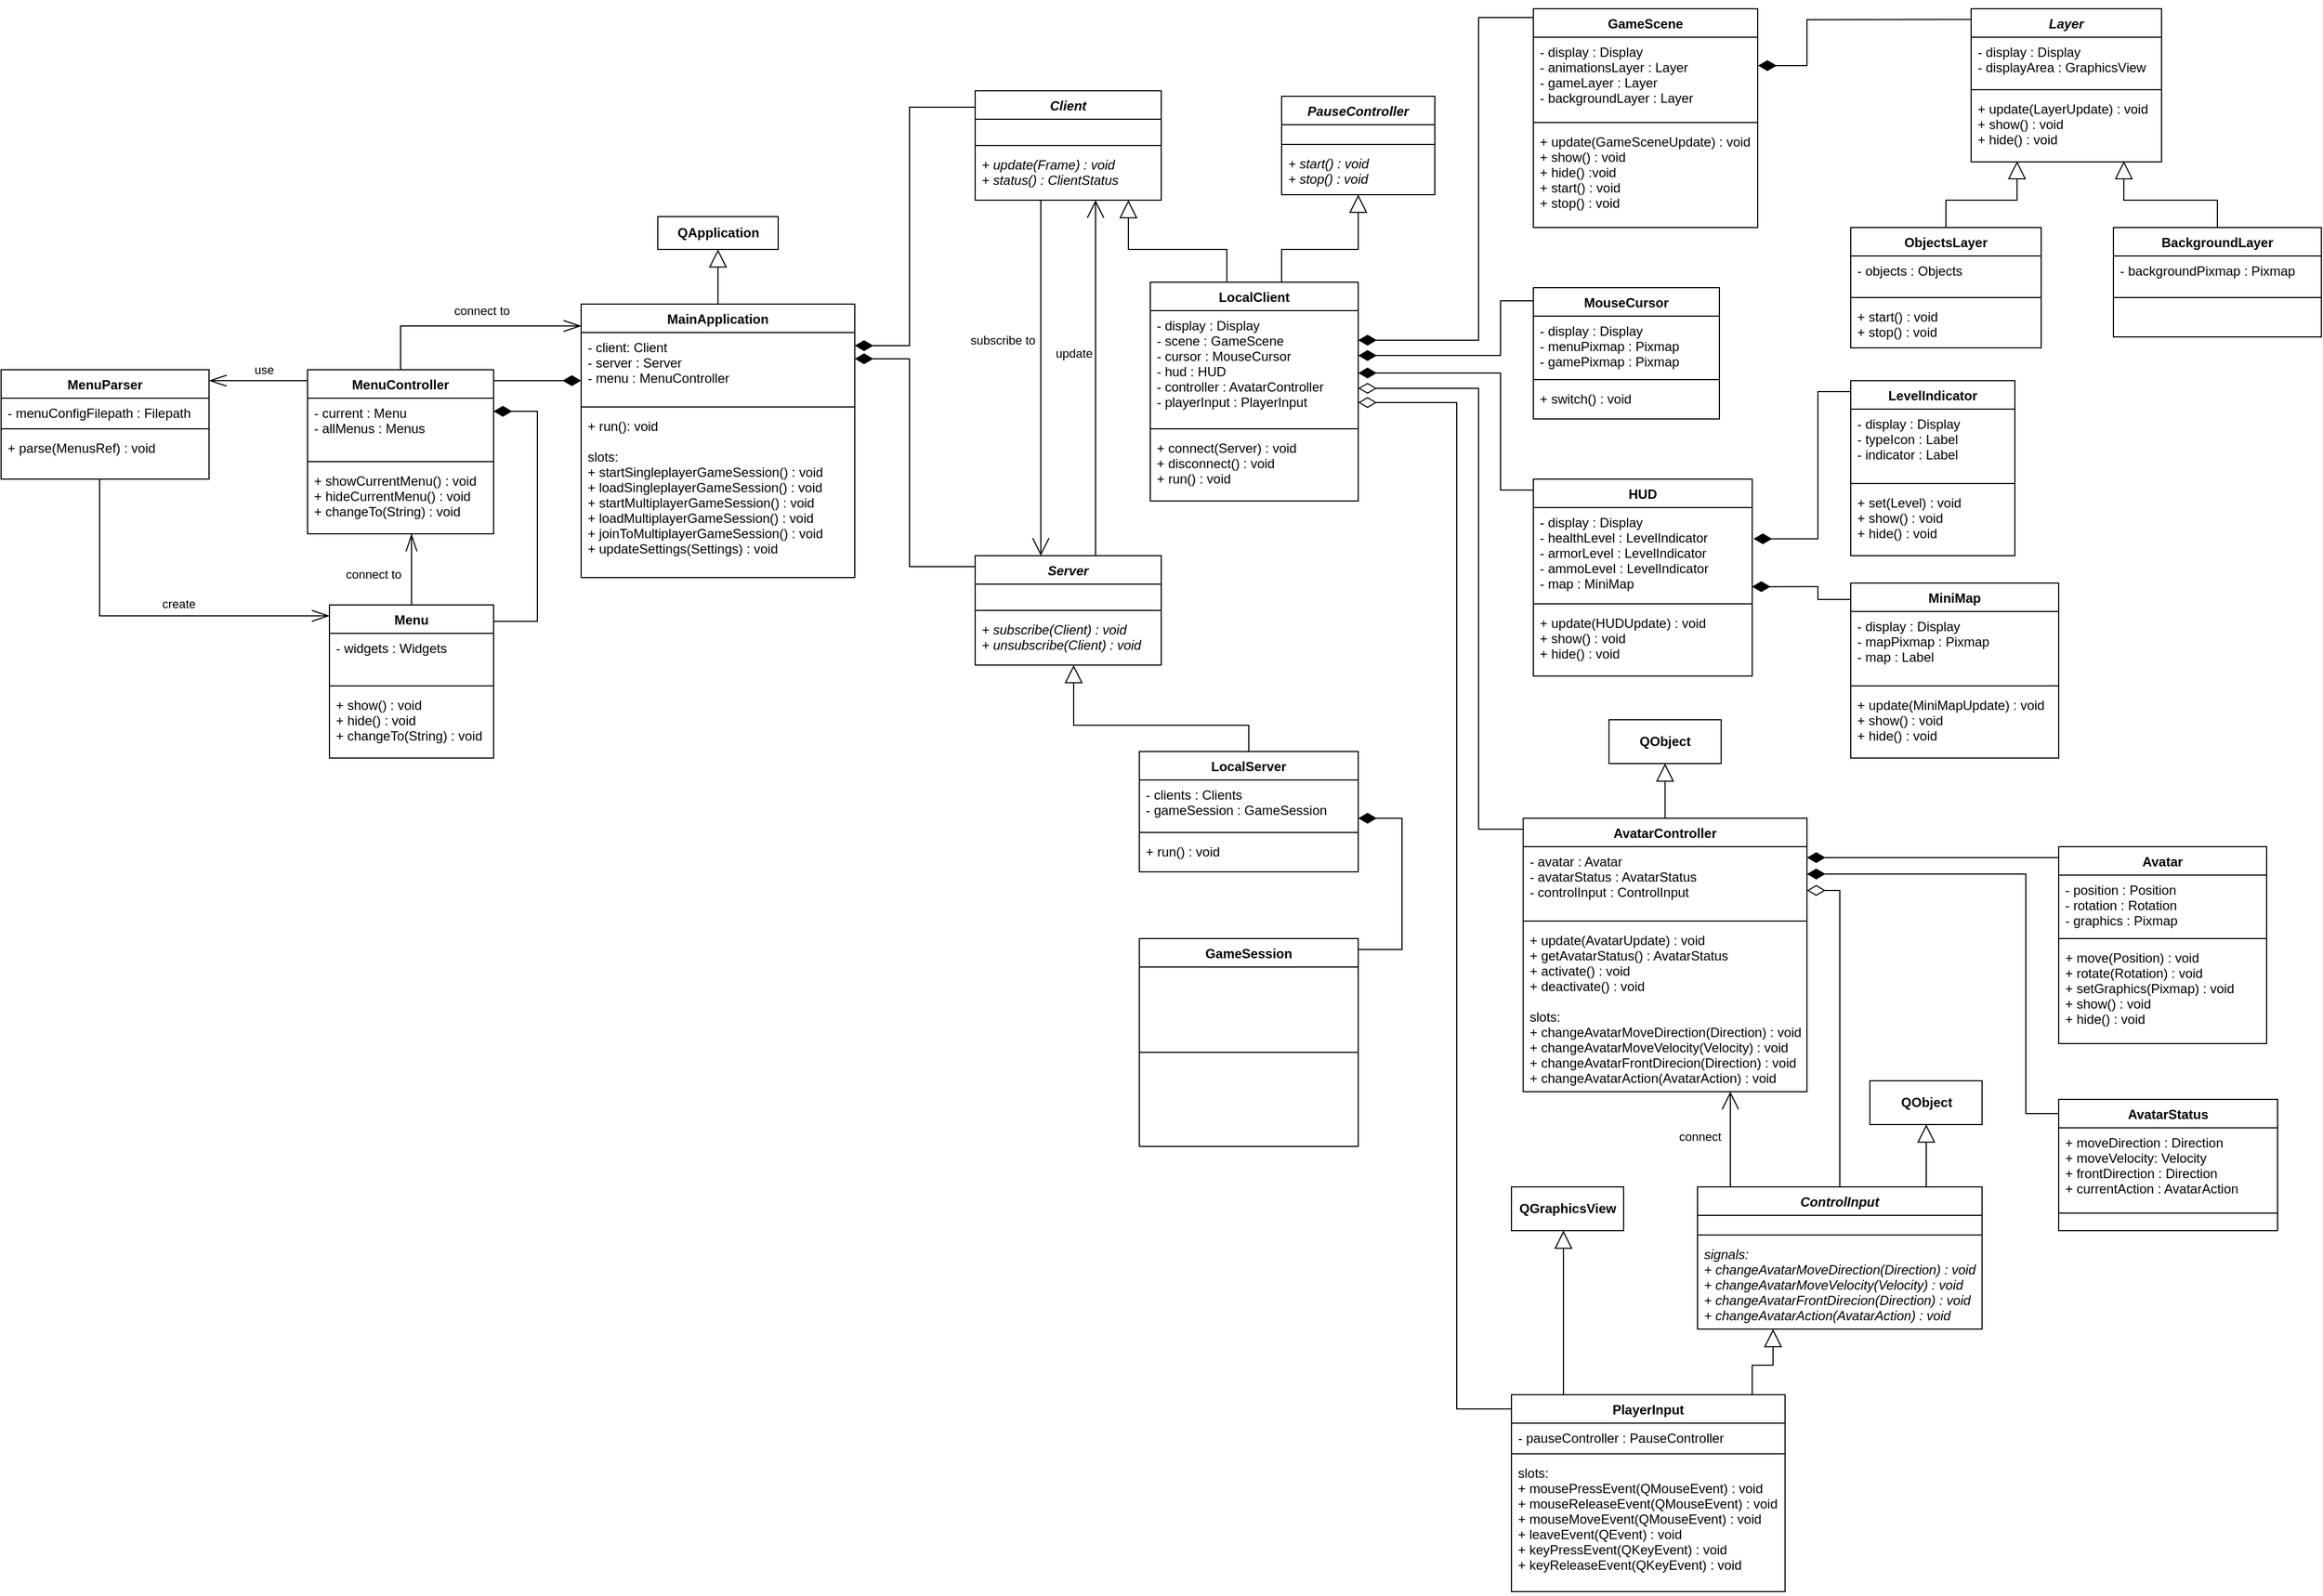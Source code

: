 <mxfile version="18.0.6" type="device"><diagram id="ybjzXieHyn0JRRMIvnlo" name="Strona-1"><mxGraphModel dx="1643" dy="1676" grid="1" gridSize="10" guides="1" tooltips="1" connect="1" arrows="0" fold="1" page="1" pageScale="1" pageWidth="827" pageHeight="1169" math="0" shadow="0"><root><mxCell id="0"/><mxCell id="1" parent="0"/><mxCell id="UTBrPVDNq_zUBes7hR2i-48" style="edgeStyle=orthogonalEdgeStyle;rounded=0;orthogonalLoop=1;jettySize=auto;html=1;endArrow=block;endFill=0;endSize=14;" parent="1" source="UTBrPVDNq_zUBes7hR2i-1" target="UTBrPVDNq_zUBes7hR2i-47" edge="1"><mxGeometry relative="1" as="geometry"/></mxCell><mxCell id="UTBrPVDNq_zUBes7hR2i-1" value="MainApplication" style="swimlane;fontStyle=1;align=center;verticalAlign=top;childLayout=stackLayout;horizontal=1;startSize=26;horizontalStack=0;resizeParent=1;resizeParentMax=0;resizeLast=0;collapsible=1;marginBottom=0;" parent="1" vertex="1"><mxGeometry x="90" y="120" width="250" height="250" as="geometry"/></mxCell><mxCell id="UTBrPVDNq_zUBes7hR2i-2" value="- client: Client&#10;- server : Server&#10;- menu : MenuController" style="text;strokeColor=none;fillColor=none;align=left;verticalAlign=top;spacingLeft=4;spacingRight=4;overflow=hidden;rotatable=0;points=[[0,0.5],[1,0.5]];portConstraint=eastwest;" parent="UTBrPVDNq_zUBes7hR2i-1" vertex="1"><mxGeometry y="26" width="250" height="64" as="geometry"/></mxCell><mxCell id="UTBrPVDNq_zUBes7hR2i-3" value="" style="line;strokeWidth=1;fillColor=none;align=left;verticalAlign=middle;spacingTop=-1;spacingLeft=3;spacingRight=3;rotatable=0;labelPosition=right;points=[];portConstraint=eastwest;" parent="UTBrPVDNq_zUBes7hR2i-1" vertex="1"><mxGeometry y="90" width="250" height="8" as="geometry"/></mxCell><mxCell id="UTBrPVDNq_zUBes7hR2i-4" value="+ run(): void&#10;&#10;slots:&#10;+ startSingleplayerGameSession() : void&#10;+ loadSingleplayerGameSession() : void&#10;+ startMultiplayerGameSession() : void&#10;+ loadMultiplayerGameSession() : void&#10;+ joinToMultiplayerGameSession() : void&#10;+ updateSettings(Settings) : void" style="text;strokeColor=none;fillColor=none;align=left;verticalAlign=top;spacingLeft=4;spacingRight=4;overflow=hidden;rotatable=0;points=[[0,0.5],[1,0.5]];portConstraint=eastwest;" parent="UTBrPVDNq_zUBes7hR2i-1" vertex="1"><mxGeometry y="98" width="250" height="152" as="geometry"/></mxCell><mxCell id="rLUBzJlDn_tjM5czwzCR-1" style="edgeStyle=orthogonalEdgeStyle;rounded=0;orthogonalLoop=1;jettySize=auto;html=1;endArrow=open;endFill=0;endSize=14;" parent="1" source="G27WGiiaCzAnjPOhc22A-13" target="in2eyDOJDBMRCDKq5YES-4" edge="1"><mxGeometry relative="1" as="geometry"><Array as="points"><mxPoint x="510" y="100"/><mxPoint x="510" y="100"/></Array></mxGeometry></mxCell><mxCell id="rLUBzJlDn_tjM5czwzCR-2" value="subscribe to" style="edgeLabel;html=1;align=center;verticalAlign=middle;resizable=0;points=[];" parent="rLUBzJlDn_tjM5czwzCR-1" vertex="1" connectable="0"><mxGeometry x="-0.233" y="-1" relative="1" as="geometry"><mxPoint x="-34" y="3" as="offset"/></mxGeometry></mxCell><mxCell id="5MO2-bn_FhInQiJJIIUL-11" style="edgeStyle=orthogonalEdgeStyle;rounded=0;orthogonalLoop=1;jettySize=auto;html=1;endArrow=block;endFill=0;endSize=14;" parent="1" source="UTBrPVDNq_zUBes7hR2i-5" target="5MO2-bn_FhInQiJJIIUL-12" edge="1"><mxGeometry relative="1" as="geometry"><mxPoint x="715.029" y="60" as="targetPoint"/><Array as="points"><mxPoint x="730" y="70"/><mxPoint x="800" y="70"/></Array></mxGeometry></mxCell><mxCell id="UTBrPVDNq_zUBes7hR2i-5" value="LocalClient" style="swimlane;fontStyle=1;align=center;verticalAlign=top;childLayout=stackLayout;horizontal=1;startSize=26;horizontalStack=0;resizeParent=1;resizeParentMax=0;resizeLast=0;collapsible=1;marginBottom=0;" parent="1" vertex="1"><mxGeometry x="610" y="100" width="190" height="200" as="geometry"/></mxCell><mxCell id="UTBrPVDNq_zUBes7hR2i-6" value="- display : Display&#10;- scene : GameScene&#10;- cursor : MouseCursor&#10;- hud : HUD&#10;- controller : AvatarController&#10;- playerInput : PlayerInput&#10;" style="text;strokeColor=none;fillColor=none;align=left;verticalAlign=top;spacingLeft=4;spacingRight=4;overflow=hidden;rotatable=0;points=[[0,0.5],[1,0.5]];portConstraint=eastwest;" parent="UTBrPVDNq_zUBes7hR2i-5" vertex="1"><mxGeometry y="26" width="190" height="104" as="geometry"/></mxCell><mxCell id="UTBrPVDNq_zUBes7hR2i-7" value="" style="line;strokeWidth=1;fillColor=none;align=left;verticalAlign=middle;spacingTop=-1;spacingLeft=3;spacingRight=3;rotatable=0;labelPosition=right;points=[];portConstraint=eastwest;" parent="UTBrPVDNq_zUBes7hR2i-5" vertex="1"><mxGeometry y="130" width="190" height="8" as="geometry"/></mxCell><mxCell id="UTBrPVDNq_zUBes7hR2i-8" value="+ connect(Server) : void&#10;+ disconnect() : void&#10;+ run() : void" style="text;strokeColor=none;fillColor=none;align=left;verticalAlign=top;spacingLeft=4;spacingRight=4;overflow=hidden;rotatable=0;points=[[0,0.5],[1,0.5]];portConstraint=eastwest;" parent="UTBrPVDNq_zUBes7hR2i-5" vertex="1"><mxGeometry y="138" width="190" height="62" as="geometry"/></mxCell><mxCell id="UTBrPVDNq_zUBes7hR2i-9" style="edgeStyle=orthogonalEdgeStyle;rounded=0;orthogonalLoop=1;jettySize=auto;html=1;entryX=1;entryY=0.188;entryDx=0;entryDy=0;entryPerimeter=0;endArrow=diamondThin;endFill=1;endSize=14;" parent="1" source="G27WGiiaCzAnjPOhc22A-13" target="UTBrPVDNq_zUBes7hR2i-2" edge="1"><mxGeometry relative="1" as="geometry"><Array as="points"><mxPoint x="390" y="-60"/><mxPoint x="390" y="158"/></Array></mxGeometry></mxCell><mxCell id="UTBrPVDNq_zUBes7hR2i-14" style="edgeStyle=orthogonalEdgeStyle;rounded=0;orthogonalLoop=1;jettySize=auto;html=1;endArrow=diamondThin;endFill=1;endSize=14;" parent="1" source="UTBrPVDNq_zUBes7hR2i-10" target="UTBrPVDNq_zUBes7hR2i-2" edge="1"><mxGeometry relative="1" as="geometry"><Array as="points"><mxPoint x="20" y="190"/><mxPoint x="20" y="190"/></Array></mxGeometry></mxCell><mxCell id="UTBrPVDNq_zUBes7hR2i-49" style="edgeStyle=orthogonalEdgeStyle;rounded=0;orthogonalLoop=1;jettySize=auto;html=1;endArrow=openThin;endFill=0;endSize=14;" parent="1" source="UTBrPVDNq_zUBes7hR2i-10" target="UTBrPVDNq_zUBes7hR2i-1" edge="1"><mxGeometry relative="1" as="geometry"><Array as="points"><mxPoint x="-75" y="140"/></Array></mxGeometry></mxCell><mxCell id="UTBrPVDNq_zUBes7hR2i-50" value="connect to" style="edgeLabel;html=1;align=center;verticalAlign=middle;resizable=0;points=[];" parent="UTBrPVDNq_zUBes7hR2i-49" vertex="1" connectable="0"><mxGeometry x="0.108" y="-1" relative="1" as="geometry"><mxPoint y="-15" as="offset"/></mxGeometry></mxCell><mxCell id="UTBrPVDNq_zUBes7hR2i-10" value="MenuController" style="swimlane;fontStyle=1;align=center;verticalAlign=top;childLayout=stackLayout;horizontal=1;startSize=26;horizontalStack=0;resizeParent=1;resizeParentMax=0;resizeLast=0;collapsible=1;marginBottom=0;" parent="1" vertex="1"><mxGeometry x="-160" y="180" width="170" height="150" as="geometry"/></mxCell><mxCell id="UTBrPVDNq_zUBes7hR2i-11" value="- current : Menu&#10;- allMenus : Menus" style="text;strokeColor=none;fillColor=none;align=left;verticalAlign=top;spacingLeft=4;spacingRight=4;overflow=hidden;rotatable=0;points=[[0,0.5],[1,0.5]];portConstraint=eastwest;" parent="UTBrPVDNq_zUBes7hR2i-10" vertex="1"><mxGeometry y="26" width="170" height="54" as="geometry"/></mxCell><mxCell id="UTBrPVDNq_zUBes7hR2i-12" value="" style="line;strokeWidth=1;fillColor=none;align=left;verticalAlign=middle;spacingTop=-1;spacingLeft=3;spacingRight=3;rotatable=0;labelPosition=right;points=[];portConstraint=eastwest;" parent="UTBrPVDNq_zUBes7hR2i-10" vertex="1"><mxGeometry y="80" width="170" height="8" as="geometry"/></mxCell><mxCell id="UTBrPVDNq_zUBes7hR2i-13" value="+ showCurrentMenu() : void&#10;+ hideCurrentMenu() : void&#10;+ changeTo(String) : void" style="text;strokeColor=none;fillColor=none;align=left;verticalAlign=top;spacingLeft=4;spacingRight=4;overflow=hidden;rotatable=0;points=[[0,0.5],[1,0.5]];portConstraint=eastwest;" parent="UTBrPVDNq_zUBes7hR2i-10" vertex="1"><mxGeometry y="88" width="170" height="62" as="geometry"/></mxCell><mxCell id="UTBrPVDNq_zUBes7hR2i-20" style="edgeStyle=orthogonalEdgeStyle;rounded=0;orthogonalLoop=1;jettySize=auto;html=1;entryX=1;entryY=0.222;entryDx=0;entryDy=0;entryPerimeter=0;endArrow=diamondThin;endFill=1;endSize=14;" parent="1" source="UTBrPVDNq_zUBes7hR2i-15" target="UTBrPVDNq_zUBes7hR2i-11" edge="1"><mxGeometry relative="1" as="geometry"><Array as="points"><mxPoint x="50" y="410"/><mxPoint x="50" y="218"/></Array></mxGeometry></mxCell><mxCell id="UTBrPVDNq_zUBes7hR2i-51" style="edgeStyle=orthogonalEdgeStyle;rounded=0;orthogonalLoop=1;jettySize=auto;html=1;endArrow=openThin;endFill=0;endSize=14;" parent="1" source="UTBrPVDNq_zUBes7hR2i-15" target="UTBrPVDNq_zUBes7hR2i-10" edge="1"><mxGeometry relative="1" as="geometry"><Array as="points"><mxPoint x="-65" y="360"/><mxPoint x="-65" y="360"/></Array></mxGeometry></mxCell><mxCell id="UTBrPVDNq_zUBes7hR2i-52" value="connect to" style="edgeLabel;html=1;align=center;verticalAlign=middle;resizable=0;points=[];" parent="UTBrPVDNq_zUBes7hR2i-51" vertex="1" connectable="0"><mxGeometry x="-0.211" y="-1" relative="1" as="geometry"><mxPoint x="-36" y="-3" as="offset"/></mxGeometry></mxCell><mxCell id="UTBrPVDNq_zUBes7hR2i-15" value="Menu" style="swimlane;fontStyle=1;align=center;verticalAlign=top;childLayout=stackLayout;horizontal=1;startSize=26;horizontalStack=0;resizeParent=1;resizeParentMax=0;resizeLast=0;collapsible=1;marginBottom=0;" parent="1" vertex="1"><mxGeometry x="-140" y="395" width="150" height="140" as="geometry"/></mxCell><mxCell id="UTBrPVDNq_zUBes7hR2i-16" value="- widgets : Widgets" style="text;strokeColor=none;fillColor=none;align=left;verticalAlign=top;spacingLeft=4;spacingRight=4;overflow=hidden;rotatable=0;points=[[0,0.5],[1,0.5]];portConstraint=eastwest;" parent="UTBrPVDNq_zUBes7hR2i-15" vertex="1"><mxGeometry y="26" width="150" height="44" as="geometry"/></mxCell><mxCell id="UTBrPVDNq_zUBes7hR2i-17" value="" style="line;strokeWidth=1;fillColor=none;align=left;verticalAlign=middle;spacingTop=-1;spacingLeft=3;spacingRight=3;rotatable=0;labelPosition=right;points=[];portConstraint=eastwest;" parent="UTBrPVDNq_zUBes7hR2i-15" vertex="1"><mxGeometry y="70" width="150" height="8" as="geometry"/></mxCell><mxCell id="UTBrPVDNq_zUBes7hR2i-18" value="+ show() : void&#10;+ hide() : void&#10;+ changeTo(String) : void" style="text;strokeColor=none;fillColor=none;align=left;verticalAlign=top;spacingLeft=4;spacingRight=4;overflow=hidden;rotatable=0;points=[[0,0.5],[1,0.5]];portConstraint=eastwest;" parent="UTBrPVDNq_zUBes7hR2i-15" vertex="1"><mxGeometry y="78" width="150" height="62" as="geometry"/></mxCell><mxCell id="UTBrPVDNq_zUBes7hR2i-25" style="edgeStyle=orthogonalEdgeStyle;rounded=0;orthogonalLoop=1;jettySize=auto;html=1;endArrow=diamondThin;endFill=1;endSize=14;" parent="1" source="in2eyDOJDBMRCDKq5YES-4" target="UTBrPVDNq_zUBes7hR2i-2" edge="1"><mxGeometry relative="1" as="geometry"><Array as="points"><mxPoint x="390" y="360"/><mxPoint x="390" y="170"/></Array></mxGeometry></mxCell><mxCell id="rLUBzJlDn_tjM5czwzCR-3" value="update" style="edgeStyle=orthogonalEdgeStyle;rounded=0;orthogonalLoop=1;jettySize=auto;html=1;endArrow=open;endFill=0;endSize=14;" parent="1" source="in2eyDOJDBMRCDKq5YES-4" target="G27WGiiaCzAnjPOhc22A-13" edge="1"><mxGeometry x="0.143" y="20" relative="1" as="geometry"><Array as="points"><mxPoint x="560" y="220"/><mxPoint x="560" y="220"/></Array><mxPoint as="offset"/></mxGeometry></mxCell><mxCell id="UTBrPVDNq_zUBes7hR2i-21" value="LocalServer" style="swimlane;fontStyle=1;align=center;verticalAlign=top;childLayout=stackLayout;horizontal=1;startSize=26;horizontalStack=0;resizeParent=1;resizeParentMax=0;resizeLast=0;collapsible=1;marginBottom=0;" parent="1" vertex="1"><mxGeometry x="600" y="529" width="200" height="110" as="geometry"/></mxCell><mxCell id="UTBrPVDNq_zUBes7hR2i-22" value="- clients : Clients&#10;- gameSession : GameSession" style="text;strokeColor=none;fillColor=none;align=left;verticalAlign=top;spacingLeft=4;spacingRight=4;overflow=hidden;rotatable=0;points=[[0,0.5],[1,0.5]];portConstraint=eastwest;" parent="UTBrPVDNq_zUBes7hR2i-21" vertex="1"><mxGeometry y="26" width="200" height="44" as="geometry"/></mxCell><mxCell id="UTBrPVDNq_zUBes7hR2i-23" value="" style="line;strokeWidth=1;fillColor=none;align=left;verticalAlign=middle;spacingTop=-1;spacingLeft=3;spacingRight=3;rotatable=0;labelPosition=right;points=[];portConstraint=eastwest;" parent="UTBrPVDNq_zUBes7hR2i-21" vertex="1"><mxGeometry y="70" width="200" height="8" as="geometry"/></mxCell><mxCell id="UTBrPVDNq_zUBes7hR2i-24" value="+ run() : void" style="text;strokeColor=none;fillColor=none;align=left;verticalAlign=top;spacingLeft=4;spacingRight=4;overflow=hidden;rotatable=0;points=[[0,0.5],[1,0.5]];portConstraint=eastwest;" parent="UTBrPVDNq_zUBes7hR2i-21" vertex="1"><mxGeometry y="78" width="200" height="32" as="geometry"/></mxCell><mxCell id="UTBrPVDNq_zUBes7hR2i-43" style="edgeStyle=orthogonalEdgeStyle;rounded=0;orthogonalLoop=1;jettySize=auto;html=1;endArrow=diamondThin;endFill=1;endSize=14;" parent="1" edge="1" source="UTBrPVDNq_zUBes7hR2i-26"><mxGeometry relative="1" as="geometry"><Array as="points"><mxPoint x="910" y="-142"/><mxPoint x="910" y="153"/></Array><mxPoint x="900" y="-142.002" as="sourcePoint"/><mxPoint x="800" y="152.98" as="targetPoint"/></mxGeometry></mxCell><mxCell id="UTBrPVDNq_zUBes7hR2i-26" value="GameScene" style="swimlane;fontStyle=1;align=center;verticalAlign=top;childLayout=stackLayout;horizontal=1;startSize=26;horizontalStack=0;resizeParent=1;resizeParentMax=0;resizeLast=0;collapsible=1;marginBottom=0;" parent="1" vertex="1"><mxGeometry x="960" y="-150" width="205" height="200" as="geometry"/></mxCell><mxCell id="UTBrPVDNq_zUBes7hR2i-27" value="- display : Display&#10;- animationsLayer : Layer&#10;- gameLayer : Layer&#10;- backgroundLayer : Layer&#10;" style="text;strokeColor=none;fillColor=none;align=left;verticalAlign=top;spacingLeft=4;spacingRight=4;overflow=hidden;rotatable=0;points=[[0,0.5],[1,0.5]];portConstraint=eastwest;" parent="UTBrPVDNq_zUBes7hR2i-26" vertex="1"><mxGeometry y="26" width="205" height="74" as="geometry"/></mxCell><mxCell id="UTBrPVDNq_zUBes7hR2i-28" value="" style="line;strokeWidth=1;fillColor=none;align=left;verticalAlign=middle;spacingTop=-1;spacingLeft=3;spacingRight=3;rotatable=0;labelPosition=right;points=[];portConstraint=eastwest;" parent="UTBrPVDNq_zUBes7hR2i-26" vertex="1"><mxGeometry y="100" width="205" height="8" as="geometry"/></mxCell><mxCell id="UTBrPVDNq_zUBes7hR2i-29" value="+ update(GameSceneUpdate) : void&#10;+ show() : void&#10;+ hide() :void&#10;+ start() : void&#10;+ stop() : void&#10;" style="text;strokeColor=none;fillColor=none;align=left;verticalAlign=top;spacingLeft=4;spacingRight=4;overflow=hidden;rotatable=0;points=[[0,0.5],[1,0.5]];portConstraint=eastwest;" parent="UTBrPVDNq_zUBes7hR2i-26" vertex="1"><mxGeometry y="108" width="205" height="92" as="geometry"/></mxCell><mxCell id="UTBrPVDNq_zUBes7hR2i-44" style="edgeStyle=orthogonalEdgeStyle;rounded=0;orthogonalLoop=1;jettySize=auto;html=1;endArrow=diamondThin;endFill=1;endSize=14;" parent="1" edge="1" source="VLuqZ6IwxMBX5vIu2LNy-3"><mxGeometry relative="1" as="geometry"><Array as="points"><mxPoint x="930" y="117"/><mxPoint x="930" y="167"/></Array><mxPoint x="900" y="116.998" as="sourcePoint"/><mxPoint x="800" y="166.998" as="targetPoint"/></mxGeometry></mxCell><mxCell id="UTBrPVDNq_zUBes7hR2i-45" style="edgeStyle=orthogonalEdgeStyle;rounded=0;orthogonalLoop=1;jettySize=auto;html=1;endArrow=diamondThin;endFill=1;endSize=14;" parent="1" source="UTBrPVDNq_zUBes7hR2i-34" target="UTBrPVDNq_zUBes7hR2i-6" edge="1"><mxGeometry relative="1" as="geometry"><Array as="points"><mxPoint x="930" y="290"/><mxPoint x="930" y="183"/></Array></mxGeometry></mxCell><mxCell id="UTBrPVDNq_zUBes7hR2i-34" value="HUD" style="swimlane;fontStyle=1;align=center;verticalAlign=top;childLayout=stackLayout;horizontal=1;startSize=26;horizontalStack=0;resizeParent=1;resizeParentMax=0;resizeLast=0;collapsible=1;marginBottom=0;" parent="1" vertex="1"><mxGeometry x="960" y="280" width="200" height="180" as="geometry"/></mxCell><mxCell id="UTBrPVDNq_zUBes7hR2i-35" value="- display : Display&#10;- healthLevel : LevelIndicator&#10;- armorLevel : LevelIndicator&#10;- ammoLevel : LevelIndicator&#10;- map : MiniMap " style="text;strokeColor=none;fillColor=none;align=left;verticalAlign=top;spacingLeft=4;spacingRight=4;overflow=hidden;rotatable=0;points=[[0,0.5],[1,0.5]];portConstraint=eastwest;" parent="UTBrPVDNq_zUBes7hR2i-34" vertex="1"><mxGeometry y="26" width="200" height="84" as="geometry"/></mxCell><mxCell id="UTBrPVDNq_zUBes7hR2i-36" value="" style="line;strokeWidth=1;fillColor=none;align=left;verticalAlign=middle;spacingTop=-1;spacingLeft=3;spacingRight=3;rotatable=0;labelPosition=right;points=[];portConstraint=eastwest;" parent="UTBrPVDNq_zUBes7hR2i-34" vertex="1"><mxGeometry y="110" width="200" height="8" as="geometry"/></mxCell><mxCell id="UTBrPVDNq_zUBes7hR2i-37" value="+ update(HUDUpdate) : void&#10;+ show() : void&#10;+ hide() : void" style="text;strokeColor=none;fillColor=none;align=left;verticalAlign=top;spacingLeft=4;spacingRight=4;overflow=hidden;rotatable=0;points=[[0,0.5],[1,0.5]];portConstraint=eastwest;" parent="UTBrPVDNq_zUBes7hR2i-34" vertex="1"><mxGeometry y="118" width="200" height="62" as="geometry"/></mxCell><mxCell id="UTBrPVDNq_zUBes7hR2i-46" style="edgeStyle=orthogonalEdgeStyle;rounded=0;orthogonalLoop=1;jettySize=auto;html=1;endArrow=diamondThin;endFill=0;endSize=14;" parent="1" source="UTBrPVDNq_zUBes7hR2i-38" target="UTBrPVDNq_zUBes7hR2i-6" edge="1"><mxGeometry relative="1" as="geometry"><mxPoint x="799" y="195.998" as="targetPoint"/><Array as="points"><mxPoint x="910" y="600"/><mxPoint x="910" y="197"/></Array><mxPoint x="899" y="575.998" as="sourcePoint"/></mxGeometry></mxCell><mxCell id="5MO2-bn_FhInQiJJIIUL-2" style="edgeStyle=orthogonalEdgeStyle;rounded=0;orthogonalLoop=1;jettySize=auto;html=1;endSize=14;endArrow=block;endFill=0;" parent="1" source="UTBrPVDNq_zUBes7hR2i-38" target="5MO2-bn_FhInQiJJIIUL-1" edge="1"><mxGeometry relative="1" as="geometry"/></mxCell><mxCell id="UTBrPVDNq_zUBes7hR2i-38" value="AvatarController" style="swimlane;fontStyle=1;align=center;verticalAlign=top;childLayout=stackLayout;horizontal=1;startSize=26;horizontalStack=0;resizeParent=1;resizeParentMax=0;resizeLast=0;collapsible=1;marginBottom=0;" parent="1" vertex="1"><mxGeometry x="950.73" y="590" width="259.27" height="250" as="geometry"/></mxCell><mxCell id="UTBrPVDNq_zUBes7hR2i-39" value="- avatar : Avatar&#10;- avatarStatus : AvatarStatus&#10;- controlInput : ControlInput&#10;" style="text;strokeColor=none;fillColor=none;align=left;verticalAlign=top;spacingLeft=4;spacingRight=4;overflow=hidden;rotatable=0;points=[[0,0.5],[1,0.5]];portConstraint=eastwest;" parent="UTBrPVDNq_zUBes7hR2i-38" vertex="1"><mxGeometry y="26" width="259.27" height="64" as="geometry"/></mxCell><mxCell id="UTBrPVDNq_zUBes7hR2i-40" value="" style="line;strokeWidth=1;fillColor=none;align=left;verticalAlign=middle;spacingTop=-1;spacingLeft=3;spacingRight=3;rotatable=0;labelPosition=right;points=[];portConstraint=eastwest;" parent="UTBrPVDNq_zUBes7hR2i-38" vertex="1"><mxGeometry y="90" width="259.27" height="8" as="geometry"/></mxCell><mxCell id="UTBrPVDNq_zUBes7hR2i-41" value="+ update(AvatarUpdate) : void&#10;+ getAvatarStatus() : AvatarStatus&#10;+ activate() : void&#10;+ deactivate() : void&#10;&#10;slots:&#10;+ changeAvatarMoveDirection(Direction) : void&#10;+ changeAvatarMoveVelocity(Velocity) : void&#10;+ changeAvatarFrontDirecion(Direction) : void&#10;+ changeAvatarAction(AvatarAction) : void" style="text;strokeColor=none;fillColor=none;align=left;verticalAlign=top;spacingLeft=4;spacingRight=4;overflow=hidden;rotatable=0;points=[[0,0.5],[1,0.5]];portConstraint=eastwest;" parent="UTBrPVDNq_zUBes7hR2i-38" vertex="1"><mxGeometry y="98" width="259.27" height="152" as="geometry"/></mxCell><mxCell id="UTBrPVDNq_zUBes7hR2i-47" value="&lt;b&gt;QApplication&lt;/b&gt;" style="html=1;" parent="1" vertex="1"><mxGeometry x="160" y="40" width="110" height="30" as="geometry"/></mxCell><mxCell id="VLuqZ6IwxMBX5vIu2LNy-3" value="MouseCursor" style="swimlane;fontStyle=1;align=center;verticalAlign=top;childLayout=stackLayout;horizontal=1;startSize=26;horizontalStack=0;resizeParent=1;resizeParentMax=0;resizeLast=0;collapsible=1;marginBottom=0;" parent="1" vertex="1"><mxGeometry x="960" y="105" width="170" height="120" as="geometry"/></mxCell><mxCell id="VLuqZ6IwxMBX5vIu2LNy-4" value="- display : Display&#10;- menuPixmap : Pixmap&#10;- gamePixmap : Pixmap" style="text;strokeColor=none;fillColor=none;align=left;verticalAlign=top;spacingLeft=4;spacingRight=4;overflow=hidden;rotatable=0;points=[[0,0.5],[1,0.5]];portConstraint=eastwest;" parent="VLuqZ6IwxMBX5vIu2LNy-3" vertex="1"><mxGeometry y="26" width="170" height="54" as="geometry"/></mxCell><mxCell id="VLuqZ6IwxMBX5vIu2LNy-5" value="" style="line;strokeWidth=1;fillColor=none;align=left;verticalAlign=middle;spacingTop=-1;spacingLeft=3;spacingRight=3;rotatable=0;labelPosition=right;points=[];portConstraint=eastwest;" parent="VLuqZ6IwxMBX5vIu2LNy-3" vertex="1"><mxGeometry y="80" width="170" height="8" as="geometry"/></mxCell><mxCell id="VLuqZ6IwxMBX5vIu2LNy-6" value="+ switch() : void" style="text;strokeColor=none;fillColor=none;align=left;verticalAlign=top;spacingLeft=4;spacingRight=4;overflow=hidden;rotatable=0;points=[[0,0.5],[1,0.5]];portConstraint=eastwest;" parent="VLuqZ6IwxMBX5vIu2LNy-3" vertex="1"><mxGeometry y="88" width="170" height="32" as="geometry"/></mxCell><mxCell id="VLuqZ6IwxMBX5vIu2LNy-15" style="edgeStyle=orthogonalEdgeStyle;rounded=0;orthogonalLoop=1;jettySize=auto;html=1;entryX=1.006;entryY=0.34;entryDx=0;entryDy=0;entryPerimeter=0;endArrow=diamondThin;endFill=1;endSize=14;" parent="1" source="VLuqZ6IwxMBX5vIu2LNy-7" target="UTBrPVDNq_zUBes7hR2i-35" edge="1"><mxGeometry relative="1" as="geometry"><Array as="points"><mxPoint x="1220" y="200"/><mxPoint x="1220" y="335"/></Array></mxGeometry></mxCell><mxCell id="VLuqZ6IwxMBX5vIu2LNy-7" value="LevelIndicator" style="swimlane;fontStyle=1;align=center;verticalAlign=top;childLayout=stackLayout;horizontal=1;startSize=26;horizontalStack=0;resizeParent=1;resizeParentMax=0;resizeLast=0;collapsible=1;marginBottom=0;" parent="1" vertex="1"><mxGeometry x="1250" y="190" width="150" height="160" as="geometry"/></mxCell><mxCell id="VLuqZ6IwxMBX5vIu2LNy-8" value="- display : Display&#10;- typeIcon : Label&#10;- indicator : Label" style="text;strokeColor=none;fillColor=none;align=left;verticalAlign=top;spacingLeft=4;spacingRight=4;overflow=hidden;rotatable=0;points=[[0,0.5],[1,0.5]];portConstraint=eastwest;" parent="VLuqZ6IwxMBX5vIu2LNy-7" vertex="1"><mxGeometry y="26" width="150" height="64" as="geometry"/></mxCell><mxCell id="VLuqZ6IwxMBX5vIu2LNy-9" value="" style="line;strokeWidth=1;fillColor=none;align=left;verticalAlign=middle;spacingTop=-1;spacingLeft=3;spacingRight=3;rotatable=0;labelPosition=right;points=[];portConstraint=eastwest;" parent="VLuqZ6IwxMBX5vIu2LNy-7" vertex="1"><mxGeometry y="90" width="150" height="8" as="geometry"/></mxCell><mxCell id="VLuqZ6IwxMBX5vIu2LNy-10" value="+ set(Level) : void&#10;+ show() : void&#10;+ hide() : void" style="text;strokeColor=none;fillColor=none;align=left;verticalAlign=top;spacingLeft=4;spacingRight=4;overflow=hidden;rotatable=0;points=[[0,0.5],[1,0.5]];portConstraint=eastwest;" parent="VLuqZ6IwxMBX5vIu2LNy-7" vertex="1"><mxGeometry y="98" width="150" height="62" as="geometry"/></mxCell><mxCell id="VLuqZ6IwxMBX5vIu2LNy-16" style="edgeStyle=orthogonalEdgeStyle;rounded=0;orthogonalLoop=1;jettySize=auto;html=1;entryX=0.999;entryY=0.861;entryDx=0;entryDy=0;entryPerimeter=0;endArrow=diamondThin;endFill=1;endSize=14;" parent="1" source="VLuqZ6IwxMBX5vIu2LNy-11" target="UTBrPVDNq_zUBes7hR2i-35" edge="1"><mxGeometry relative="1" as="geometry"><Array as="points"><mxPoint x="1220" y="390"/><mxPoint x="1220" y="378"/></Array></mxGeometry></mxCell><mxCell id="VLuqZ6IwxMBX5vIu2LNy-11" value="MiniMap" style="swimlane;fontStyle=1;align=center;verticalAlign=top;childLayout=stackLayout;horizontal=1;startSize=26;horizontalStack=0;resizeParent=1;resizeParentMax=0;resizeLast=0;collapsible=1;marginBottom=0;" parent="1" vertex="1"><mxGeometry x="1250" y="375" width="190" height="160" as="geometry"/></mxCell><mxCell id="VLuqZ6IwxMBX5vIu2LNy-12" value="- display : Display&#10;- mapPixmap : Pixmap&#10;- map : Label" style="text;strokeColor=none;fillColor=none;align=left;verticalAlign=top;spacingLeft=4;spacingRight=4;overflow=hidden;rotatable=0;points=[[0,0.5],[1,0.5]];portConstraint=eastwest;" parent="VLuqZ6IwxMBX5vIu2LNy-11" vertex="1"><mxGeometry y="26" width="190" height="64" as="geometry"/></mxCell><mxCell id="VLuqZ6IwxMBX5vIu2LNy-13" value="" style="line;strokeWidth=1;fillColor=none;align=left;verticalAlign=middle;spacingTop=-1;spacingLeft=3;spacingRight=3;rotatable=0;labelPosition=right;points=[];portConstraint=eastwest;" parent="VLuqZ6IwxMBX5vIu2LNy-11" vertex="1"><mxGeometry y="90" width="190" height="8" as="geometry"/></mxCell><mxCell id="VLuqZ6IwxMBX5vIu2LNy-14" value="+ update(MiniMapUpdate) : void&#10;+ show() : void&#10;+ hide() : void" style="text;strokeColor=none;fillColor=none;align=left;verticalAlign=top;spacingLeft=4;spacingRight=4;overflow=hidden;rotatable=0;points=[[0,0.5],[1,0.5]];portConstraint=eastwest;" parent="VLuqZ6IwxMBX5vIu2LNy-11" vertex="1"><mxGeometry y="98" width="190" height="62" as="geometry"/></mxCell><mxCell id="VLuqZ6IwxMBX5vIu2LNy-21" style="edgeStyle=orthogonalEdgeStyle;rounded=0;orthogonalLoop=1;jettySize=auto;html=1;entryX=1.002;entryY=0.351;entryDx=0;entryDy=0;entryPerimeter=0;endArrow=diamondThin;endFill=1;endSize=14;exitX=0.004;exitY=0.069;exitDx=0;exitDy=0;exitPerimeter=0;" parent="1" source="VLuqZ6IwxMBX5vIu2LNy-17" target="UTBrPVDNq_zUBes7hR2i-27" edge="1"><mxGeometry relative="1" as="geometry"><Array as="points"><mxPoint x="1358" y="-140"/><mxPoint x="1210" y="-140"/><mxPoint x="1210" y="-98"/></Array></mxGeometry></mxCell><mxCell id="VLuqZ6IwxMBX5vIu2LNy-17" value="Layer" style="swimlane;fontStyle=3;align=center;verticalAlign=top;childLayout=stackLayout;horizontal=1;startSize=26;horizontalStack=0;resizeParent=1;resizeParentMax=0;resizeLast=0;collapsible=1;marginBottom=0;" parent="1" vertex="1"><mxGeometry x="1360" y="-150" width="174" height="140" as="geometry"/></mxCell><mxCell id="VLuqZ6IwxMBX5vIu2LNy-18" value="- display : Display&#10;- displayArea : GraphicsView&#10;" style="text;strokeColor=none;fillColor=none;align=left;verticalAlign=top;spacingLeft=4;spacingRight=4;overflow=hidden;rotatable=0;points=[[0,0.5],[1,0.5]];portConstraint=eastwest;" parent="VLuqZ6IwxMBX5vIu2LNy-17" vertex="1"><mxGeometry y="26" width="174" height="44" as="geometry"/></mxCell><mxCell id="VLuqZ6IwxMBX5vIu2LNy-19" value="" style="line;strokeWidth=1;fillColor=none;align=left;verticalAlign=middle;spacingTop=-1;spacingLeft=3;spacingRight=3;rotatable=0;labelPosition=right;points=[];portConstraint=eastwest;" parent="VLuqZ6IwxMBX5vIu2LNy-17" vertex="1"><mxGeometry y="70" width="174" height="8" as="geometry"/></mxCell><mxCell id="VLuqZ6IwxMBX5vIu2LNy-20" value="+ update(LayerUpdate) : void&#10;+ show() : void&#10;+ hide() : void" style="text;strokeColor=none;fillColor=none;align=left;verticalAlign=top;spacingLeft=4;spacingRight=4;overflow=hidden;rotatable=0;points=[[0,0.5],[1,0.5]];portConstraint=eastwest;" parent="VLuqZ6IwxMBX5vIu2LNy-17" vertex="1"><mxGeometry y="78" width="174" height="62" as="geometry"/></mxCell><mxCell id="VLuqZ6IwxMBX5vIu2LNy-36" style="edgeStyle=orthogonalEdgeStyle;rounded=0;orthogonalLoop=1;jettySize=auto;html=1;entryX=0.241;entryY=0.989;entryDx=0;entryDy=0;entryPerimeter=0;endArrow=block;endFill=0;endSize=14;" parent="1" source="VLuqZ6IwxMBX5vIu2LNy-26" target="VLuqZ6IwxMBX5vIu2LNy-20" edge="1"><mxGeometry relative="1" as="geometry"/></mxCell><mxCell id="VLuqZ6IwxMBX5vIu2LNy-26" value="ObjectsLayer" style="swimlane;fontStyle=1;align=center;verticalAlign=top;childLayout=stackLayout;horizontal=1;startSize=26;horizontalStack=0;resizeParent=1;resizeParentMax=0;resizeLast=0;collapsible=1;marginBottom=0;" parent="1" vertex="1"><mxGeometry x="1250" y="50" width="174" height="110" as="geometry"/></mxCell><mxCell id="VLuqZ6IwxMBX5vIu2LNy-27" value="- objects : Objects&#10;" style="text;strokeColor=none;fillColor=none;align=left;verticalAlign=top;spacingLeft=4;spacingRight=4;overflow=hidden;rotatable=0;points=[[0,0.5],[1,0.5]];portConstraint=eastwest;" parent="VLuqZ6IwxMBX5vIu2LNy-26" vertex="1"><mxGeometry y="26" width="174" height="34" as="geometry"/></mxCell><mxCell id="VLuqZ6IwxMBX5vIu2LNy-28" value="" style="line;strokeWidth=1;fillColor=none;align=left;verticalAlign=middle;spacingTop=-1;spacingLeft=3;spacingRight=3;rotatable=0;labelPosition=right;points=[];portConstraint=eastwest;" parent="VLuqZ6IwxMBX5vIu2LNy-26" vertex="1"><mxGeometry y="60" width="174" height="8" as="geometry"/></mxCell><mxCell id="VLuqZ6IwxMBX5vIu2LNy-29" value="+ start() : void&#10;+ stop() : void" style="text;strokeColor=none;fillColor=none;align=left;verticalAlign=top;spacingLeft=4;spacingRight=4;overflow=hidden;rotatable=0;points=[[0,0.5],[1,0.5]];portConstraint=eastwest;" parent="VLuqZ6IwxMBX5vIu2LNy-26" vertex="1"><mxGeometry y="68" width="174" height="42" as="geometry"/></mxCell><mxCell id="VLuqZ6IwxMBX5vIu2LNy-37" style="edgeStyle=orthogonalEdgeStyle;rounded=0;orthogonalLoop=1;jettySize=auto;html=1;entryX=0.802;entryY=0.989;entryDx=0;entryDy=0;entryPerimeter=0;endArrow=block;endFill=0;endSize=14;" parent="1" source="VLuqZ6IwxMBX5vIu2LNy-31" target="VLuqZ6IwxMBX5vIu2LNy-20" edge="1"><mxGeometry relative="1" as="geometry"/></mxCell><mxCell id="VLuqZ6IwxMBX5vIu2LNy-31" value="BackgroundLayer" style="swimlane;fontStyle=1;align=center;verticalAlign=top;childLayout=stackLayout;horizontal=1;startSize=26;horizontalStack=0;resizeParent=1;resizeParentMax=0;resizeLast=0;collapsible=1;marginBottom=0;" parent="1" vertex="1"><mxGeometry x="1490" y="50" width="190" height="100" as="geometry"/></mxCell><mxCell id="VLuqZ6IwxMBX5vIu2LNy-32" value="- backgroundPixmap : Pixmap" style="text;strokeColor=none;fillColor=none;align=left;verticalAlign=top;spacingLeft=4;spacingRight=4;overflow=hidden;rotatable=0;points=[[0,0.5],[1,0.5]];portConstraint=eastwest;" parent="VLuqZ6IwxMBX5vIu2LNy-31" vertex="1"><mxGeometry y="26" width="190" height="34" as="geometry"/></mxCell><mxCell id="VLuqZ6IwxMBX5vIu2LNy-33" value="" style="line;strokeWidth=1;fillColor=none;align=left;verticalAlign=middle;spacingTop=-1;spacingLeft=3;spacingRight=3;rotatable=0;labelPosition=right;points=[];portConstraint=eastwest;" parent="VLuqZ6IwxMBX5vIu2LNy-31" vertex="1"><mxGeometry y="60" width="190" height="8" as="geometry"/></mxCell><mxCell id="VLuqZ6IwxMBX5vIu2LNy-34" value="  " style="text;strokeColor=none;fillColor=none;align=left;verticalAlign=top;spacingLeft=4;spacingRight=4;overflow=hidden;rotatable=0;points=[[0,0.5],[1,0.5]];portConstraint=eastwest;" parent="VLuqZ6IwxMBX5vIu2LNy-31" vertex="1"><mxGeometry y="68" width="190" height="32" as="geometry"/></mxCell><mxCell id="5MO2-bn_FhInQiJJIIUL-4" style="edgeStyle=orthogonalEdgeStyle;rounded=0;orthogonalLoop=1;jettySize=auto;html=1;endArrow=block;endFill=0;endSize=14;" parent="1" source="Ci6YaJO2AyVJbJyurlzy-1" target="5MO2-bn_FhInQiJJIIUL-3" edge="1"><mxGeometry relative="1" as="geometry"><Array as="points"><mxPoint x="987.5" y="1007"/><mxPoint x="987.5" y="1007"/></Array></mxGeometry></mxCell><mxCell id="5MO2-bn_FhInQiJJIIUL-8" style="edgeStyle=orthogonalEdgeStyle;rounded=0;orthogonalLoop=1;jettySize=auto;html=1;endArrow=diamondThin;endFill=0;endSize=14;" parent="1" source="Ci6YaJO2AyVJbJyurlzy-1" target="UTBrPVDNq_zUBes7hR2i-6" edge="1"><mxGeometry relative="1" as="geometry"><Array as="points"><mxPoint x="890" y="1130"/><mxPoint x="890" y="210"/></Array></mxGeometry></mxCell><mxCell id="5MO2-bn_FhInQiJJIIUL-22" style="edgeStyle=orthogonalEdgeStyle;rounded=0;orthogonalLoop=1;jettySize=auto;html=1;endArrow=block;endFill=0;endSize=14;" parent="1" source="Ci6YaJO2AyVJbJyurlzy-1" target="5MO2-bn_FhInQiJJIIUL-17" edge="1"><mxGeometry relative="1" as="geometry"><Array as="points"><mxPoint x="1160" y="1090"/><mxPoint x="1179" y="1090"/></Array></mxGeometry></mxCell><mxCell id="Ci6YaJO2AyVJbJyurlzy-1" value="PlayerInput" style="swimlane;fontStyle=1;align=center;verticalAlign=top;childLayout=stackLayout;horizontal=1;startSize=26;horizontalStack=0;resizeParent=1;resizeParentMax=0;resizeLast=0;collapsible=1;marginBottom=0;" parent="1" vertex="1"><mxGeometry x="940" y="1117" width="250" height="180" as="geometry"/></mxCell><mxCell id="Ci6YaJO2AyVJbJyurlzy-2" value="- pauseController : PauseController" style="text;strokeColor=none;fillColor=none;align=left;verticalAlign=top;spacingLeft=4;spacingRight=4;overflow=hidden;rotatable=0;points=[[0,0.5],[1,0.5]];portConstraint=eastwest;" parent="Ci6YaJO2AyVJbJyurlzy-1" vertex="1"><mxGeometry y="26" width="250" height="24" as="geometry"/></mxCell><mxCell id="Ci6YaJO2AyVJbJyurlzy-3" value="" style="line;strokeWidth=1;fillColor=none;align=left;verticalAlign=middle;spacingTop=-1;spacingLeft=3;spacingRight=3;rotatable=0;labelPosition=right;points=[];portConstraint=eastwest;" parent="Ci6YaJO2AyVJbJyurlzy-1" vertex="1"><mxGeometry y="50" width="250" height="8" as="geometry"/></mxCell><mxCell id="Ci6YaJO2AyVJbJyurlzy-4" value="slots:&#10;+ mousePressEvent(QMouseEvent) : void&#10;+ mouseReleaseEvent(QMouseEvent) : void&#10;+ mouseMoveEvent(QMouseEvent) : void&#10;+ leaveEvent(QEvent) : void&#10;+ keyPressEvent(QKeyEvent) : void&#10;+ keyReleaseEvent(QKeyEvent) : void" style="text;strokeColor=none;fillColor=none;align=left;verticalAlign=top;spacingLeft=4;spacingRight=4;overflow=hidden;rotatable=0;points=[[0,0.5],[1,0.5]];portConstraint=eastwest;" parent="Ci6YaJO2AyVJbJyurlzy-1" vertex="1"><mxGeometry y="58" width="250" height="122" as="geometry"/></mxCell><mxCell id="Ci6YaJO2AyVJbJyurlzy-5" style="edgeStyle=orthogonalEdgeStyle;rounded=0;orthogonalLoop=1;jettySize=auto;html=1;endSize=14;endArrow=diamondThin;endFill=0;" parent="1" target="UTBrPVDNq_zUBes7hR2i-39" edge="1"><mxGeometry relative="1" as="geometry"><Array as="points"><mxPoint x="1240" y="933"/><mxPoint x="1240" y="656"/></Array><mxPoint x="1220.282" y="933" as="sourcePoint"/><mxPoint x="1171" y="656" as="targetPoint"/></mxGeometry></mxCell><mxCell id="Ci6YaJO2AyVJbJyurlzy-10" style="edgeStyle=orthogonalEdgeStyle;rounded=0;orthogonalLoop=1;jettySize=auto;html=1;endArrow=diamondThin;endFill=1;endSize=14;" parent="1" source="Ci6YaJO2AyVJbJyurlzy-6" target="UTBrPVDNq_zUBes7hR2i-39" edge="1"><mxGeometry relative="1" as="geometry"><Array as="points"><mxPoint x="1228" y="626"/><mxPoint x="1228" y="626"/></Array><mxPoint x="1312.23" y="776.08" as="sourcePoint"/><mxPoint x="1170.73" y="641.012" as="targetPoint"/></mxGeometry></mxCell><mxCell id="Ci6YaJO2AyVJbJyurlzy-6" value="Avatar" style="swimlane;fontStyle=1;align=center;verticalAlign=top;childLayout=stackLayout;horizontal=1;startSize=26;horizontalStack=0;resizeParent=1;resizeParentMax=0;resizeLast=0;collapsible=1;marginBottom=0;" parent="1" vertex="1"><mxGeometry x="1440" y="616" width="190" height="180" as="geometry"/></mxCell><mxCell id="Ci6YaJO2AyVJbJyurlzy-7" value="- position : Position&#10;- rotation : Rotation&#10;- graphics : Pixmap" style="text;strokeColor=none;fillColor=none;align=left;verticalAlign=top;spacingLeft=4;spacingRight=4;overflow=hidden;rotatable=0;points=[[0,0.5],[1,0.5]];portConstraint=eastwest;" parent="Ci6YaJO2AyVJbJyurlzy-6" vertex="1"><mxGeometry y="26" width="190" height="54" as="geometry"/></mxCell><mxCell id="Ci6YaJO2AyVJbJyurlzy-8" value="" style="line;strokeWidth=1;fillColor=none;align=left;verticalAlign=middle;spacingTop=-1;spacingLeft=3;spacingRight=3;rotatable=0;labelPosition=right;points=[];portConstraint=eastwest;" parent="Ci6YaJO2AyVJbJyurlzy-6" vertex="1"><mxGeometry y="80" width="190" height="8" as="geometry"/></mxCell><mxCell id="Ci6YaJO2AyVJbJyurlzy-9" value="+ move(Position) : void&#10;+ rotate(Rotation) : void&#10;+ setGraphics(Pixmap) : void&#10;+ show() : void&#10;+ hide() : void" style="text;strokeColor=none;fillColor=none;align=left;verticalAlign=top;spacingLeft=4;spacingRight=4;overflow=hidden;rotatable=0;points=[[0,0.5],[1,0.5]];portConstraint=eastwest;" parent="Ci6YaJO2AyVJbJyurlzy-6" vertex="1"><mxGeometry y="88" width="190" height="92" as="geometry"/></mxCell><mxCell id="5MO2-bn_FhInQiJJIIUL-1" value="QObject" style="html=1;fontStyle=1" parent="1" vertex="1"><mxGeometry x="1029.12" y="500" width="102.5" height="40" as="geometry"/></mxCell><mxCell id="5MO2-bn_FhInQiJJIIUL-3" value="QGraphicsView" style="html=1;fontStyle=1" parent="1" vertex="1"><mxGeometry x="940" y="927" width="102.5" height="40" as="geometry"/></mxCell><mxCell id="5MO2-bn_FhInQiJJIIUL-5" style="edgeStyle=orthogonalEdgeStyle;rounded=0;orthogonalLoop=1;jettySize=auto;html=1;endArrow=open;endFill=0;endSize=14;" parent="1" source="5MO2-bn_FhInQiJJIIUL-17" target="UTBrPVDNq_zUBes7hR2i-38" edge="1"><mxGeometry relative="1" as="geometry"><Array as="points"><mxPoint x="1140" y="850"/><mxPoint x="1140" y="850"/></Array></mxGeometry></mxCell><mxCell id="5MO2-bn_FhInQiJJIIUL-6" value="connect" style="edgeLabel;html=1;align=center;verticalAlign=middle;resizable=0;points=[];" parent="5MO2-bn_FhInQiJJIIUL-5" vertex="1" connectable="0"><mxGeometry x="0.254" relative="1" as="geometry"><mxPoint x="-28" y="8" as="offset"/></mxGeometry></mxCell><mxCell id="5MO2-bn_FhInQiJJIIUL-12" value="PauseController" style="swimlane;fontStyle=3;align=center;verticalAlign=top;childLayout=stackLayout;horizontal=1;startSize=26;horizontalStack=0;resizeParent=1;resizeParentMax=0;resizeLast=0;collapsible=1;marginBottom=0;" parent="1" vertex="1"><mxGeometry x="730" y="-70" width="140" height="90" as="geometry"/></mxCell><mxCell id="5MO2-bn_FhInQiJJIIUL-13" value=" " style="text;strokeColor=none;fillColor=none;align=left;verticalAlign=top;spacingLeft=4;spacingRight=4;overflow=hidden;rotatable=0;points=[[0,0.5],[1,0.5]];portConstraint=eastwest;" parent="5MO2-bn_FhInQiJJIIUL-12" vertex="1"><mxGeometry y="26" width="140" height="14" as="geometry"/></mxCell><mxCell id="5MO2-bn_FhInQiJJIIUL-14" value="" style="line;strokeWidth=1;fillColor=none;align=left;verticalAlign=middle;spacingTop=-1;spacingLeft=3;spacingRight=3;rotatable=0;labelPosition=right;points=[];portConstraint=eastwest;" parent="5MO2-bn_FhInQiJJIIUL-12" vertex="1"><mxGeometry y="40" width="140" height="8" as="geometry"/></mxCell><mxCell id="5MO2-bn_FhInQiJJIIUL-15" value="+ start() : void&#10;+ stop() : void" style="text;strokeColor=none;fillColor=none;align=left;verticalAlign=top;spacingLeft=4;spacingRight=4;overflow=hidden;rotatable=0;points=[[0,0.5],[1,0.5]];portConstraint=eastwest;fontStyle=2" parent="5MO2-bn_FhInQiJJIIUL-12" vertex="1"><mxGeometry y="48" width="140" height="42" as="geometry"/></mxCell><mxCell id="5MO2-bn_FhInQiJJIIUL-17" value="ControlInput" style="swimlane;fontStyle=3;align=center;verticalAlign=top;childLayout=stackLayout;horizontal=1;startSize=26;horizontalStack=0;resizeParent=1;resizeParentMax=0;resizeLast=0;collapsible=1;marginBottom=0;" parent="1" vertex="1"><mxGeometry x="1110" y="927" width="260" height="130" as="geometry"/></mxCell><mxCell id="5MO2-bn_FhInQiJJIIUL-18" value=" " style="text;strokeColor=none;fillColor=none;align=left;verticalAlign=top;spacingLeft=4;spacingRight=4;overflow=hidden;rotatable=0;points=[[0,0.5],[1,0.5]];portConstraint=eastwest;" parent="5MO2-bn_FhInQiJJIIUL-17" vertex="1"><mxGeometry y="26" width="260" height="14" as="geometry"/></mxCell><mxCell id="5MO2-bn_FhInQiJJIIUL-19" value="" style="line;strokeWidth=1;fillColor=none;align=left;verticalAlign=middle;spacingTop=-1;spacingLeft=3;spacingRight=3;rotatable=0;labelPosition=right;points=[];portConstraint=eastwest;" parent="5MO2-bn_FhInQiJJIIUL-17" vertex="1"><mxGeometry y="40" width="260" height="8" as="geometry"/></mxCell><mxCell id="5MO2-bn_FhInQiJJIIUL-20" value="signals:&#10;+ changeAvatarMoveDirection(Direction) : void&#10;+ changeAvatarMoveVelocity(Velocity) : void&#10;+ changeAvatarFrontDirecion(Direction) : void&#10;+ changeAvatarAction(AvatarAction) : void" style="text;strokeColor=none;fillColor=none;align=left;verticalAlign=top;spacingLeft=4;spacingRight=4;overflow=hidden;rotatable=0;points=[[0,0.5],[1,0.5]];portConstraint=eastwest;fontStyle=2" parent="5MO2-bn_FhInQiJJIIUL-17" vertex="1"><mxGeometry y="48" width="260" height="82" as="geometry"/></mxCell><mxCell id="G27WGiiaCzAnjPOhc22A-1" value="MenuParser" style="swimlane;fontStyle=1;align=center;verticalAlign=top;childLayout=stackLayout;horizontal=1;startSize=26;horizontalStack=0;resizeParent=1;resizeParentMax=0;resizeLast=0;collapsible=1;marginBottom=0;" parent="1" vertex="1"><mxGeometry x="-440" y="180" width="190" height="100" as="geometry"/></mxCell><mxCell id="G27WGiiaCzAnjPOhc22A-2" value="- menuConfigFilepath : Filepath" style="text;strokeColor=none;fillColor=none;align=left;verticalAlign=top;spacingLeft=4;spacingRight=4;overflow=hidden;rotatable=0;points=[[0,0.5],[1,0.5]];portConstraint=eastwest;" parent="G27WGiiaCzAnjPOhc22A-1" vertex="1"><mxGeometry y="26" width="190" height="24" as="geometry"/></mxCell><mxCell id="G27WGiiaCzAnjPOhc22A-3" value="" style="line;strokeWidth=1;fillColor=none;align=left;verticalAlign=middle;spacingTop=-1;spacingLeft=3;spacingRight=3;rotatable=0;labelPosition=right;points=[];portConstraint=eastwest;" parent="G27WGiiaCzAnjPOhc22A-1" vertex="1"><mxGeometry y="50" width="190" height="8" as="geometry"/></mxCell><mxCell id="G27WGiiaCzAnjPOhc22A-4" value="+ parse(MenusRef) : void" style="text;strokeColor=none;fillColor=none;align=left;verticalAlign=top;spacingLeft=4;spacingRight=4;overflow=hidden;rotatable=0;points=[[0,0.5],[1,0.5]];portConstraint=eastwest;" parent="G27WGiiaCzAnjPOhc22A-1" vertex="1"><mxGeometry y="58" width="190" height="42" as="geometry"/></mxCell><mxCell id="G27WGiiaCzAnjPOhc22A-5" style="edgeStyle=orthogonalEdgeStyle;rounded=0;orthogonalLoop=1;jettySize=auto;html=1;endArrow=openThin;endFill=0;endSize=14;" parent="1" source="G27WGiiaCzAnjPOhc22A-1" target="UTBrPVDNq_zUBes7hR2i-15" edge="1"><mxGeometry relative="1" as="geometry"><Array as="points"><mxPoint x="-350" y="405"/></Array><mxPoint x="-55" y="405" as="sourcePoint"/><mxPoint x="-55" y="340" as="targetPoint"/></mxGeometry></mxCell><mxCell id="G27WGiiaCzAnjPOhc22A-6" value="create" style="edgeLabel;html=1;align=center;verticalAlign=middle;resizable=0;points=[];" parent="G27WGiiaCzAnjPOhc22A-5" vertex="1" connectable="0"><mxGeometry x="-0.211" y="-1" relative="1" as="geometry"><mxPoint x="65" y="-12" as="offset"/></mxGeometry></mxCell><mxCell id="G27WGiiaCzAnjPOhc22A-7" style="edgeStyle=orthogonalEdgeStyle;rounded=0;orthogonalLoop=1;jettySize=auto;html=1;endArrow=openThin;endFill=0;endSize=14;" parent="1" source="UTBrPVDNq_zUBes7hR2i-10" target="G27WGiiaCzAnjPOhc22A-1" edge="1"><mxGeometry relative="1" as="geometry"><Array as="points"><mxPoint x="-220" y="190"/><mxPoint x="-220" y="190"/></Array><mxPoint x="-170" y="190" as="sourcePoint"/><mxPoint x="-260" y="220" as="targetPoint"/></mxGeometry></mxCell><mxCell id="G27WGiiaCzAnjPOhc22A-8" value="use" style="edgeLabel;html=1;align=center;verticalAlign=middle;resizable=0;points=[];" parent="G27WGiiaCzAnjPOhc22A-7" vertex="1" connectable="0"><mxGeometry x="-0.211" y="-1" relative="1" as="geometry"><mxPoint x="-5" y="-9" as="offset"/></mxGeometry></mxCell><mxCell id="G27WGiiaCzAnjPOhc22A-9" value="GameSession" style="swimlane;fontStyle=1;align=center;verticalAlign=top;childLayout=stackLayout;horizontal=1;startSize=26;horizontalStack=0;resizeParent=1;resizeParentMax=0;resizeLast=0;collapsible=1;marginBottom=0;" parent="1" vertex="1"><mxGeometry x="600" y="700" width="200" height="190" as="geometry"/></mxCell><mxCell id="G27WGiiaCzAnjPOhc22A-10" value=" " style="text;strokeColor=none;fillColor=none;align=left;verticalAlign=top;spacingLeft=4;spacingRight=4;overflow=hidden;rotatable=0;points=[[0,0.5],[1,0.5]];portConstraint=eastwest;" parent="G27WGiiaCzAnjPOhc22A-9" vertex="1"><mxGeometry y="26" width="200" height="74" as="geometry"/></mxCell><mxCell id="G27WGiiaCzAnjPOhc22A-11" value="" style="line;strokeWidth=1;fillColor=none;align=left;verticalAlign=middle;spacingTop=-1;spacingLeft=3;spacingRight=3;rotatable=0;labelPosition=right;points=[];portConstraint=eastwest;" parent="G27WGiiaCzAnjPOhc22A-9" vertex="1"><mxGeometry y="100" width="200" height="8" as="geometry"/></mxCell><mxCell id="G27WGiiaCzAnjPOhc22A-12" value=" " style="text;strokeColor=none;fillColor=none;align=left;verticalAlign=top;spacingLeft=4;spacingRight=4;overflow=hidden;rotatable=0;points=[[0,0.5],[1,0.5]];portConstraint=eastwest;" parent="G27WGiiaCzAnjPOhc22A-9" vertex="1"><mxGeometry y="108" width="200" height="82" as="geometry"/></mxCell><mxCell id="G27WGiiaCzAnjPOhc22A-13" value="Client" style="swimlane;fontStyle=3;align=center;verticalAlign=top;childLayout=stackLayout;horizontal=1;startSize=26;horizontalStack=0;resizeParent=1;resizeParentMax=0;resizeLast=0;collapsible=1;marginBottom=0;" parent="1" vertex="1"><mxGeometry x="450" y="-75" width="170" height="100" as="geometry"/></mxCell><mxCell id="G27WGiiaCzAnjPOhc22A-14" value=" " style="text;strokeColor=none;fillColor=none;align=left;verticalAlign=top;spacingLeft=4;spacingRight=4;overflow=hidden;rotatable=0;points=[[0,0.5],[1,0.5]];portConstraint=eastwest;" parent="G27WGiiaCzAnjPOhc22A-13" vertex="1"><mxGeometry y="26" width="170" height="20" as="geometry"/></mxCell><mxCell id="G27WGiiaCzAnjPOhc22A-15" value="" style="line;strokeWidth=1;fillColor=none;align=left;verticalAlign=middle;spacingTop=-1;spacingLeft=3;spacingRight=3;rotatable=0;labelPosition=right;points=[];portConstraint=eastwest;" parent="G27WGiiaCzAnjPOhc22A-13" vertex="1"><mxGeometry y="46" width="170" height="8" as="geometry"/></mxCell><mxCell id="G27WGiiaCzAnjPOhc22A-16" value="+ update(Frame) : void&#10;+ status() : ClientStatus" style="text;strokeColor=none;fillColor=none;align=left;verticalAlign=top;spacingLeft=4;spacingRight=4;overflow=hidden;rotatable=0;points=[[0,0.5],[1,0.5]];portConstraint=eastwest;fontStyle=2" parent="G27WGiiaCzAnjPOhc22A-13" vertex="1"><mxGeometry y="54" width="170" height="46" as="geometry"/></mxCell><mxCell id="in2eyDOJDBMRCDKq5YES-1" value="" style="endArrow=none;html=1;rounded=0;edgeStyle=orthogonalEdgeStyle;startArrow=block;startFill=0;startSize=14;endSize=14;" edge="1" parent="1" source="G27WGiiaCzAnjPOhc22A-13" target="UTBrPVDNq_zUBes7hR2i-5"><mxGeometry width="50" height="50" relative="1" as="geometry"><mxPoint x="430" y="270" as="sourcePoint"/><mxPoint x="480" y="220" as="targetPoint"/><Array as="points"><mxPoint x="590" y="70"/><mxPoint x="680" y="70"/></Array></mxGeometry></mxCell><mxCell id="in2eyDOJDBMRCDKq5YES-2" style="edgeStyle=orthogonalEdgeStyle;rounded=0;orthogonalLoop=1;jettySize=auto;html=1;endArrow=diamondThin;endFill=1;endSize=14;" edge="1" parent="1" source="G27WGiiaCzAnjPOhc22A-9" target="UTBrPVDNq_zUBes7hR2i-21"><mxGeometry relative="1" as="geometry"><Array as="points"><mxPoint x="840" y="710"/><mxPoint x="840" y="590"/></Array><mxPoint x="970" y="300.04" as="sourcePoint"/><mxPoint x="810" y="193" as="targetPoint"/></mxGeometry></mxCell><mxCell id="in2eyDOJDBMRCDKq5YES-4" value="Server" style="swimlane;fontStyle=3;align=center;verticalAlign=top;childLayout=stackLayout;horizontal=1;startSize=26;horizontalStack=0;resizeParent=1;resizeParentMax=0;resizeLast=0;collapsible=1;marginBottom=0;" vertex="1" parent="1"><mxGeometry x="450" y="350" width="170" height="100" as="geometry"/></mxCell><mxCell id="in2eyDOJDBMRCDKq5YES-5" value=" " style="text;strokeColor=none;fillColor=none;align=left;verticalAlign=top;spacingLeft=4;spacingRight=4;overflow=hidden;rotatable=0;points=[[0,0.5],[1,0.5]];portConstraint=eastwest;" vertex="1" parent="in2eyDOJDBMRCDKq5YES-4"><mxGeometry y="26" width="170" height="20" as="geometry"/></mxCell><mxCell id="in2eyDOJDBMRCDKq5YES-6" value="" style="line;strokeWidth=1;fillColor=none;align=left;verticalAlign=middle;spacingTop=-1;spacingLeft=3;spacingRight=3;rotatable=0;labelPosition=right;points=[];portConstraint=eastwest;" vertex="1" parent="in2eyDOJDBMRCDKq5YES-4"><mxGeometry y="46" width="170" height="8" as="geometry"/></mxCell><mxCell id="in2eyDOJDBMRCDKq5YES-7" value="+ subscribe(Client) : void&#10;+ unsubscribe(Client) : void" style="text;strokeColor=none;fillColor=none;align=left;verticalAlign=top;spacingLeft=4;spacingRight=4;overflow=hidden;rotatable=0;points=[[0,0.5],[1,0.5]];portConstraint=eastwest;fontStyle=2" vertex="1" parent="in2eyDOJDBMRCDKq5YES-4"><mxGeometry y="54" width="170" height="46" as="geometry"/></mxCell><mxCell id="in2eyDOJDBMRCDKq5YES-8" value="" style="endArrow=none;html=1;rounded=0;edgeStyle=orthogonalEdgeStyle;startArrow=block;startFill=0;startSize=14;endSize=14;" edge="1" parent="1" source="in2eyDOJDBMRCDKq5YES-4" target="UTBrPVDNq_zUBes7hR2i-21"><mxGeometry width="50" height="50" relative="1" as="geometry"><mxPoint x="460.003" y="691.0" as="sourcePoint"/><mxPoint x="540.003" y="771.0" as="targetPoint"/><Array as="points"><mxPoint x="540" y="505"/></Array></mxGeometry></mxCell><mxCell id="in2eyDOJDBMRCDKq5YES-9" value="AvatarStatus" style="swimlane;fontStyle=1;align=center;verticalAlign=top;childLayout=stackLayout;horizontal=1;startSize=26;horizontalStack=0;resizeParent=1;resizeParentMax=0;resizeLast=0;collapsible=1;marginBottom=0;" vertex="1" parent="1"><mxGeometry x="1440" y="847" width="200" height="120" as="geometry"/></mxCell><mxCell id="in2eyDOJDBMRCDKq5YES-10" value="+ moveDirection : Direction&#10;+ moveVelocity: Velocity&#10;+ frontDirection : Direction&#10;+ currentAction : AvatarAction" style="text;strokeColor=none;fillColor=none;align=left;verticalAlign=top;spacingLeft=4;spacingRight=4;overflow=hidden;rotatable=0;points=[[0,0.5],[1,0.5]];portConstraint=eastwest;" vertex="1" parent="in2eyDOJDBMRCDKq5YES-9"><mxGeometry y="26" width="200" height="74" as="geometry"/></mxCell><mxCell id="in2eyDOJDBMRCDKq5YES-11" value="" style="line;strokeWidth=1;fillColor=none;align=left;verticalAlign=middle;spacingTop=-1;spacingLeft=3;spacingRight=3;rotatable=0;labelPosition=right;points=[];portConstraint=eastwest;" vertex="1" parent="in2eyDOJDBMRCDKq5YES-9"><mxGeometry y="100" width="200" height="8" as="geometry"/></mxCell><mxCell id="in2eyDOJDBMRCDKq5YES-12" value=" " style="text;strokeColor=none;fillColor=none;align=left;verticalAlign=top;spacingLeft=4;spacingRight=4;overflow=hidden;rotatable=0;points=[[0,0.5],[1,0.5]];portConstraint=eastwest;" vertex="1" parent="in2eyDOJDBMRCDKq5YES-9"><mxGeometry y="108" width="200" height="12" as="geometry"/></mxCell><mxCell id="in2eyDOJDBMRCDKq5YES-13" style="edgeStyle=orthogonalEdgeStyle;rounded=0;orthogonalLoop=1;jettySize=auto;html=1;endArrow=diamondThin;endFill=1;endSize=14;" edge="1" parent="1" target="UTBrPVDNq_zUBes7hR2i-39"><mxGeometry relative="1" as="geometry"><Array as="points"><mxPoint x="1440" y="860"/><mxPoint x="1410" y="860"/><mxPoint x="1410" y="641"/></Array><mxPoint x="1440" y="921" as="sourcePoint"/><mxPoint x="1170.73" y="641" as="targetPoint"/></mxGeometry></mxCell><mxCell id="in2eyDOJDBMRCDKq5YES-14" value="QObject" style="html=1;fontStyle=1" vertex="1" parent="1"><mxGeometry x="1267.5" y="830" width="102.5" height="40" as="geometry"/></mxCell><mxCell id="in2eyDOJDBMRCDKq5YES-15" style="edgeStyle=orthogonalEdgeStyle;rounded=0;orthogonalLoop=1;jettySize=auto;html=1;endSize=14;endArrow=block;endFill=0;" edge="1" parent="1" source="5MO2-bn_FhInQiJJIIUL-17" target="in2eyDOJDBMRCDKq5YES-14"><mxGeometry relative="1" as="geometry"><mxPoint x="1090.365" y="600" as="sourcePoint"/><mxPoint x="1090.365" y="550" as="targetPoint"/><Array as="points"><mxPoint x="1319" y="900"/><mxPoint x="1319" y="900"/></Array></mxGeometry></mxCell></root></mxGraphModel></diagram></mxfile>